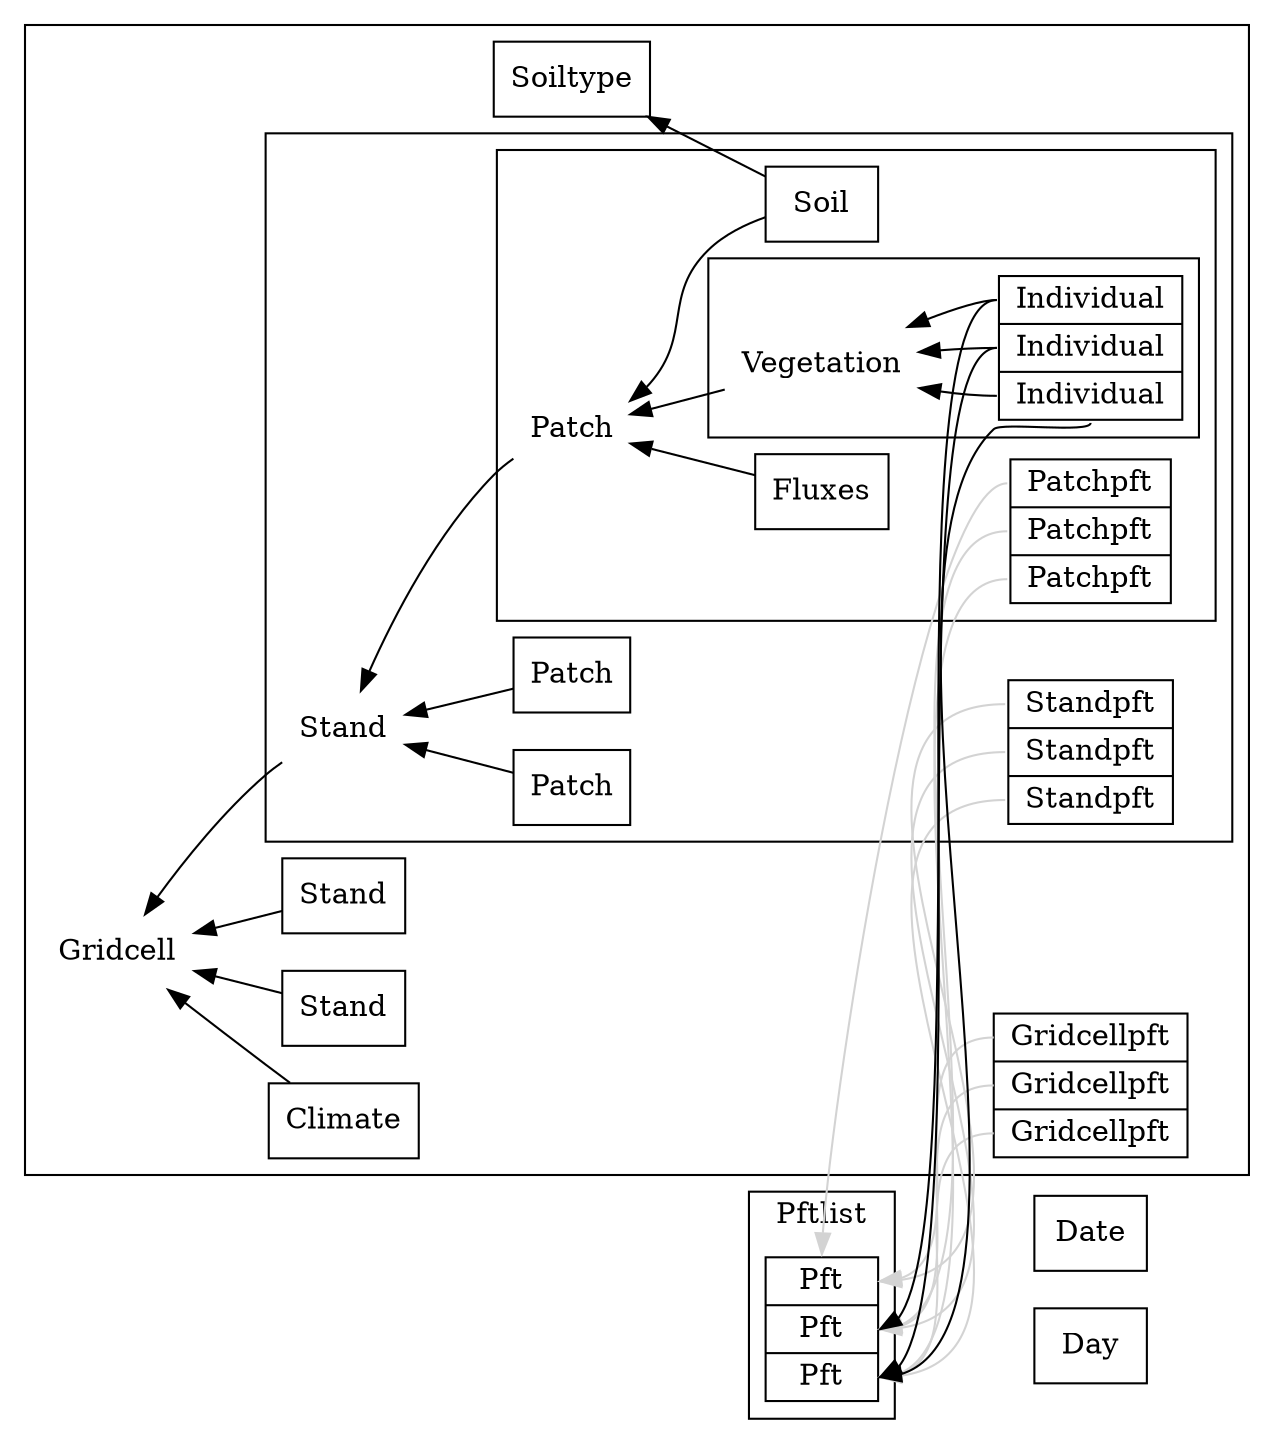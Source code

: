 digraph G {
	rankdir = RL
	node[shape=box];

	Day Date

	subgraph cluster_pftlist {
		label = Pftlist
		Pftlist [shape=record, label="<f0>Pft | <f1> Pft | <f2> Pft"]
	}
	subgraph cluster_gridcell {

		Gridcell [shape=plaintext];
		Soil -> Soiltype
		Climate -> Gridcell;
		Stand2 [label="Stand"];
		Stand3 [label="Stand"];
		Stand2 -> Gridcell;
		Stand3 -> Gridcell;

		Gridcellpft [shape=record, label="<f0>Gridcellpft | <f1> Gridcellpft | <f2> Gridcellpft"]
		Stand -> Gridcell;
		subgraph cluster_stand {
			Stand [shape=plaintext];
			Standpft [shape=record, label="<f0>Standpft | <f1> Standpft | <f2> Standpft"]
			Patch1 [label="Patch"]
			Patch3 [label="Patch"]
			Patch1 -> Stand;
			Patch3 -> Stand;
			Patch2 -> Stand;
			subgraph cluster_patch {
				Patch2 [shape=plaintext, label="Patch"]
				Patchpft [shape=record, label="<f0>Patchpft | <f1> Patchpft | <f2> Patchpft"]
				Fluxes ->  Patch2
				Soil ->  Patch2
				Vegetation -> Patch2
				subgraph cluster_vegetation {
					Vegetation [shape=plaintext];
					Indivs [shape=record, label="<f0>Individual | <f1> Individual | <f2> Individual"]
					Indivs:f0 -> Vegetation
					Indivs:f1 -> Vegetation
					Indivs:f2 -> Vegetation
				}
			}
		}

	}
	Indivs:f0 -> Pftlist:f2
	Indivs:f1 -> Pftlist:f1
	Indivs:f2 -> Pftlist:f2
	Patchpft:f0 -> Pftlist:f0 [color=lightgray];
	Patchpft:f1 -> Pftlist:f1 [color=lightgray];
	Patchpft:f2 -> Pftlist:f2 [color=lightgray];
	Standpft:f0 -> Pftlist:f0 [color=lightgray];
	Standpft:f1 -> Pftlist:f1 [color=lightgray];
	Standpft:f2 -> Pftlist:f2 [color=lightgray];
	Gridcellpft:f0 -> Pftlist:f0 [color=lightgray];
	Gridcellpft:f1 -> Pftlist:f1 [color=lightgray];
	Gridcellpft:f2 -> Pftlist:f2 [color=lightgray];
}
